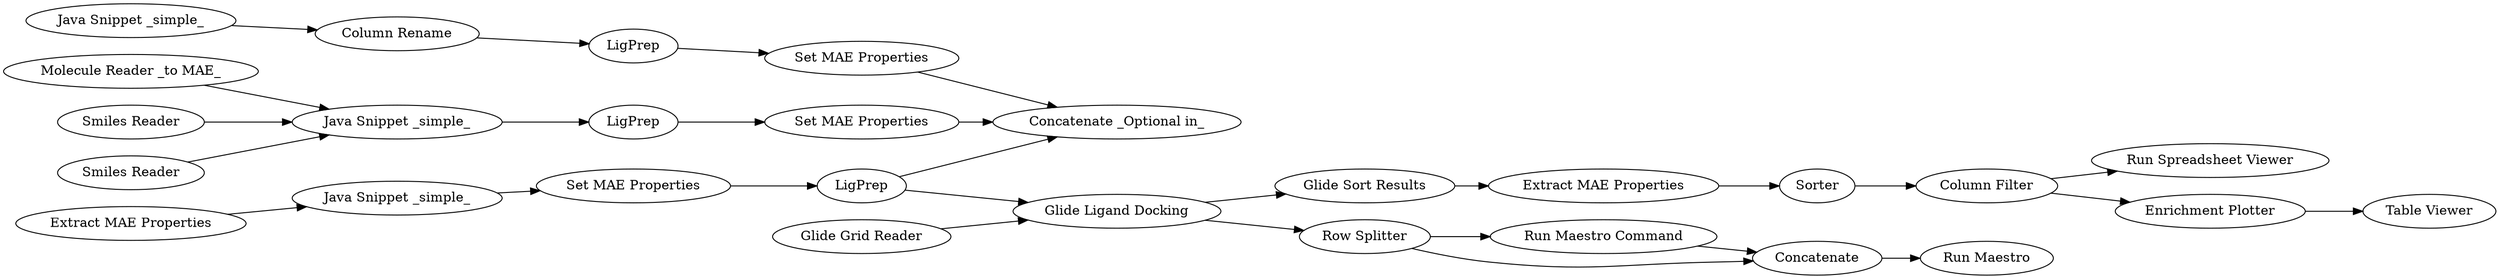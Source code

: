 digraph {
	151 [label="Run Spreadsheet Viewer"]
	159 [label="Run Maestro"]
	413 [label="Table Viewer"]
	414 [label="Run Maestro Command"]
	424 [label=Concatenate]
	142 [label="Glide Sort Results"]
	145 [label="Extract MAE Properties"]
	149 [label=Sorter]
	158 [label="Column Filter"]
	446 [label="Row Splitter"]
	452 [label="Molecule Reader _to MAE_"]
	49 [label="Java Snippet _simple_"]
	50 [label="Java Snippet _simple_"]
	64 [label="Set MAE Properties"]
	364 [label="Set MAE Properties"]
	365 [label="Java Snippet _simple_"]
	377 [label="Extract MAE Properties"]
	407 [label="Concatenate _Optional in_"]
	410 [label="Set MAE Properties"]
	411 [label="Column Rename"]
	9687 [label=LigPrep]
	9688 [label=LigPrep]
	9689 [label=LigPrep]
	463 [label="Smiles Reader"]
	464 [label="Smiles Reader"]
	466 [label="Glide Grid Reader"]
	467 [label="Enrichment Plotter"]
	468 [label="Glide Ligand Docking"]
	142 -> 145
	145 -> 149
	149 -> 158
	49 -> 9688
	50 -> 411
	64 -> 407
	364 -> 9687
	365 -> 364
	377 -> 365
	410 -> 407
	411 -> 9689
	9687 -> 407
	9688 -> 410
	9689 -> 64
	414 -> 424
	424 -> 159
	158 -> 467
	158 -> 151
	446 -> 414
	446 -> 424
	452 -> 49
	9687 -> 468
	463 -> 49
	464 -> 49
	466 -> 468
	467 -> 413
	468 -> 446
	468 -> 142
	rankdir=LR
}
